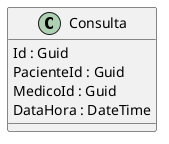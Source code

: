 @startuml
class Consulta {
   Id : Guid
   PacienteId : Guid
   MedicoId : Guid
   DataHora : DateTime
}
@enduml